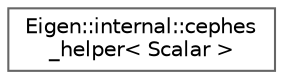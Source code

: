 digraph "类继承关系图"
{
 // LATEX_PDF_SIZE
  bgcolor="transparent";
  edge [fontname=Helvetica,fontsize=10,labelfontname=Helvetica,labelfontsize=10];
  node [fontname=Helvetica,fontsize=10,shape=box,height=0.2,width=0.4];
  rankdir="LR";
  Node0 [id="Node000000",label="Eigen::internal::cephes\l_helper\< Scalar \>",height=0.2,width=0.4,color="grey40", fillcolor="white", style="filled",URL="$struct_eigen_1_1internal_1_1cephes__helper.html",tooltip=" "];
}
